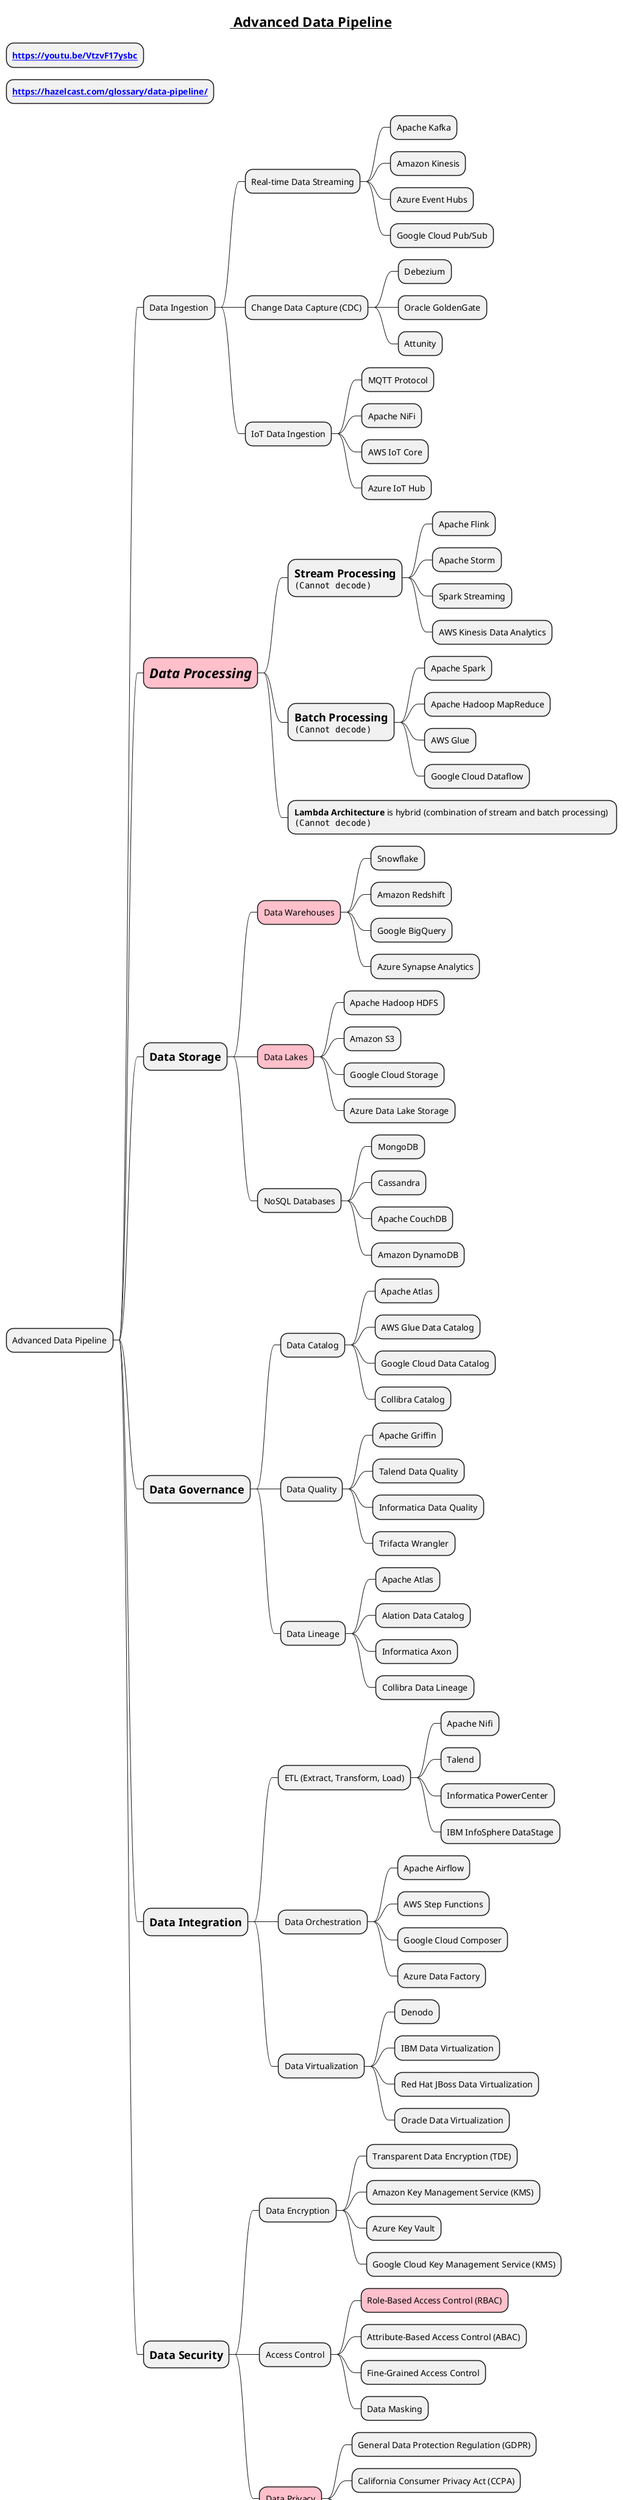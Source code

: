 @startmindmap
title =__ Advanced Data Pipeline__
* **[[https://youtu.be/VtzvF17ysbc  ]]**
* **[[https://hazelcast.com/glossary/data-pipeline/]]**

* Advanced Data Pipeline
** Data Ingestion
*** Real-time Data Streaming
**** Apache Kafka
**** Amazon Kinesis
**** Azure Event Hubs
**** Google Cloud Pub/Sub
*** Change Data Capture (CDC)
**** Debezium
**** Oracle GoldenGate
**** Attunity
*** IoT Data Ingestion
**** MQTT Protocol
**** Apache NiFi
**** AWS IoT Core
**** Azure IoT Hub
**[#pink] =//Data Processing//
*** ==**Stream Processing** \n<img:images/stream-processing.png>
**** Apache Flink
**** Apache Storm
**** Spark Streaming
**** AWS Kinesis Data Analytics
*** ==**Batch Processing** \n<img:images/batch-processing.png>
**** Apache Spark
**** Apache Hadoop MapReduce
**** AWS Glue
**** Google Cloud Dataflow
*** **Lambda Architecture** is hybrid (combination of stream and batch processing) \n<img:images/lambda-architecture.png>
** =Data Storage
***[#pink] Data Warehouses
**** Snowflake
**** Amazon Redshift
**** Google BigQuery
**** Azure Synapse Analytics
***[#pink] Data Lakes
**** Apache Hadoop HDFS
**** Amazon S3
**** Google Cloud Storage
**** Azure Data Lake Storage
*** NoSQL Databases
**** MongoDB
**** Cassandra
**** Apache CouchDB
**** Amazon DynamoDB
** =Data Governance
*** Data Catalog
**** Apache Atlas
**** AWS Glue Data Catalog
**** Google Cloud Data Catalog
**** Collibra Catalog
*** Data Quality
**** Apache Griffin
**** Talend Data Quality
**** Informatica Data Quality
**** Trifacta Wrangler
*** Data Lineage
**** Apache Atlas
**** Alation Data Catalog
**** Informatica Axon
**** Collibra Data Lineage
** =Data Integration
*** ETL (Extract, Transform, Load)
**** Apache Nifi
**** Talend
**** Informatica PowerCenter
**** IBM InfoSphere DataStage
*** Data Orchestration
**** Apache Airflow
**** AWS Step Functions
**** Google Cloud Composer
**** Azure Data Factory
*** Data Virtualization
**** Denodo
**** IBM Data Virtualization
**** Red Hat JBoss Data Virtualization
**** Oracle Data Virtualization
** =Data Security
*** Data Encryption
**** Transparent Data Encryption (TDE)
**** Amazon Key Management Service (KMS)
**** Azure Key Vault
**** Google Cloud Key Management Service (KMS)
*** Access Control
****[#pink] Role-Based Access Control (RBAC)
**** Attribute-Based Access Control (ABAC)
**** Fine-Grained Access Control
**** Data Masking
***[#pink] Data Privacy
**** General Data Protection Regulation (GDPR)
**** California Consumer Privacy Act (CCPA)
**** Personal Data Protection Act (PDPA)
****[#pink] Health Insurance Portability and Accountability Act (HIPAA)
@endmindmap
